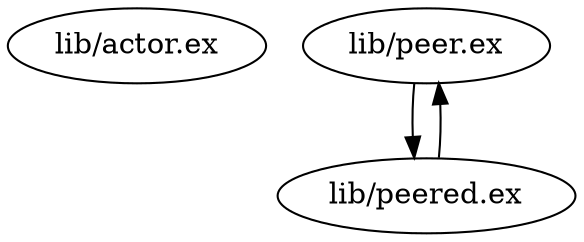 digraph "xref graph" {
  "lib/actor.ex"
  "lib/peer.ex"
  "lib/peer.ex" -> "lib/peered.ex"
  "lib/peered.ex" -> "lib/peer.ex"
  "lib/peered.ex"
}
